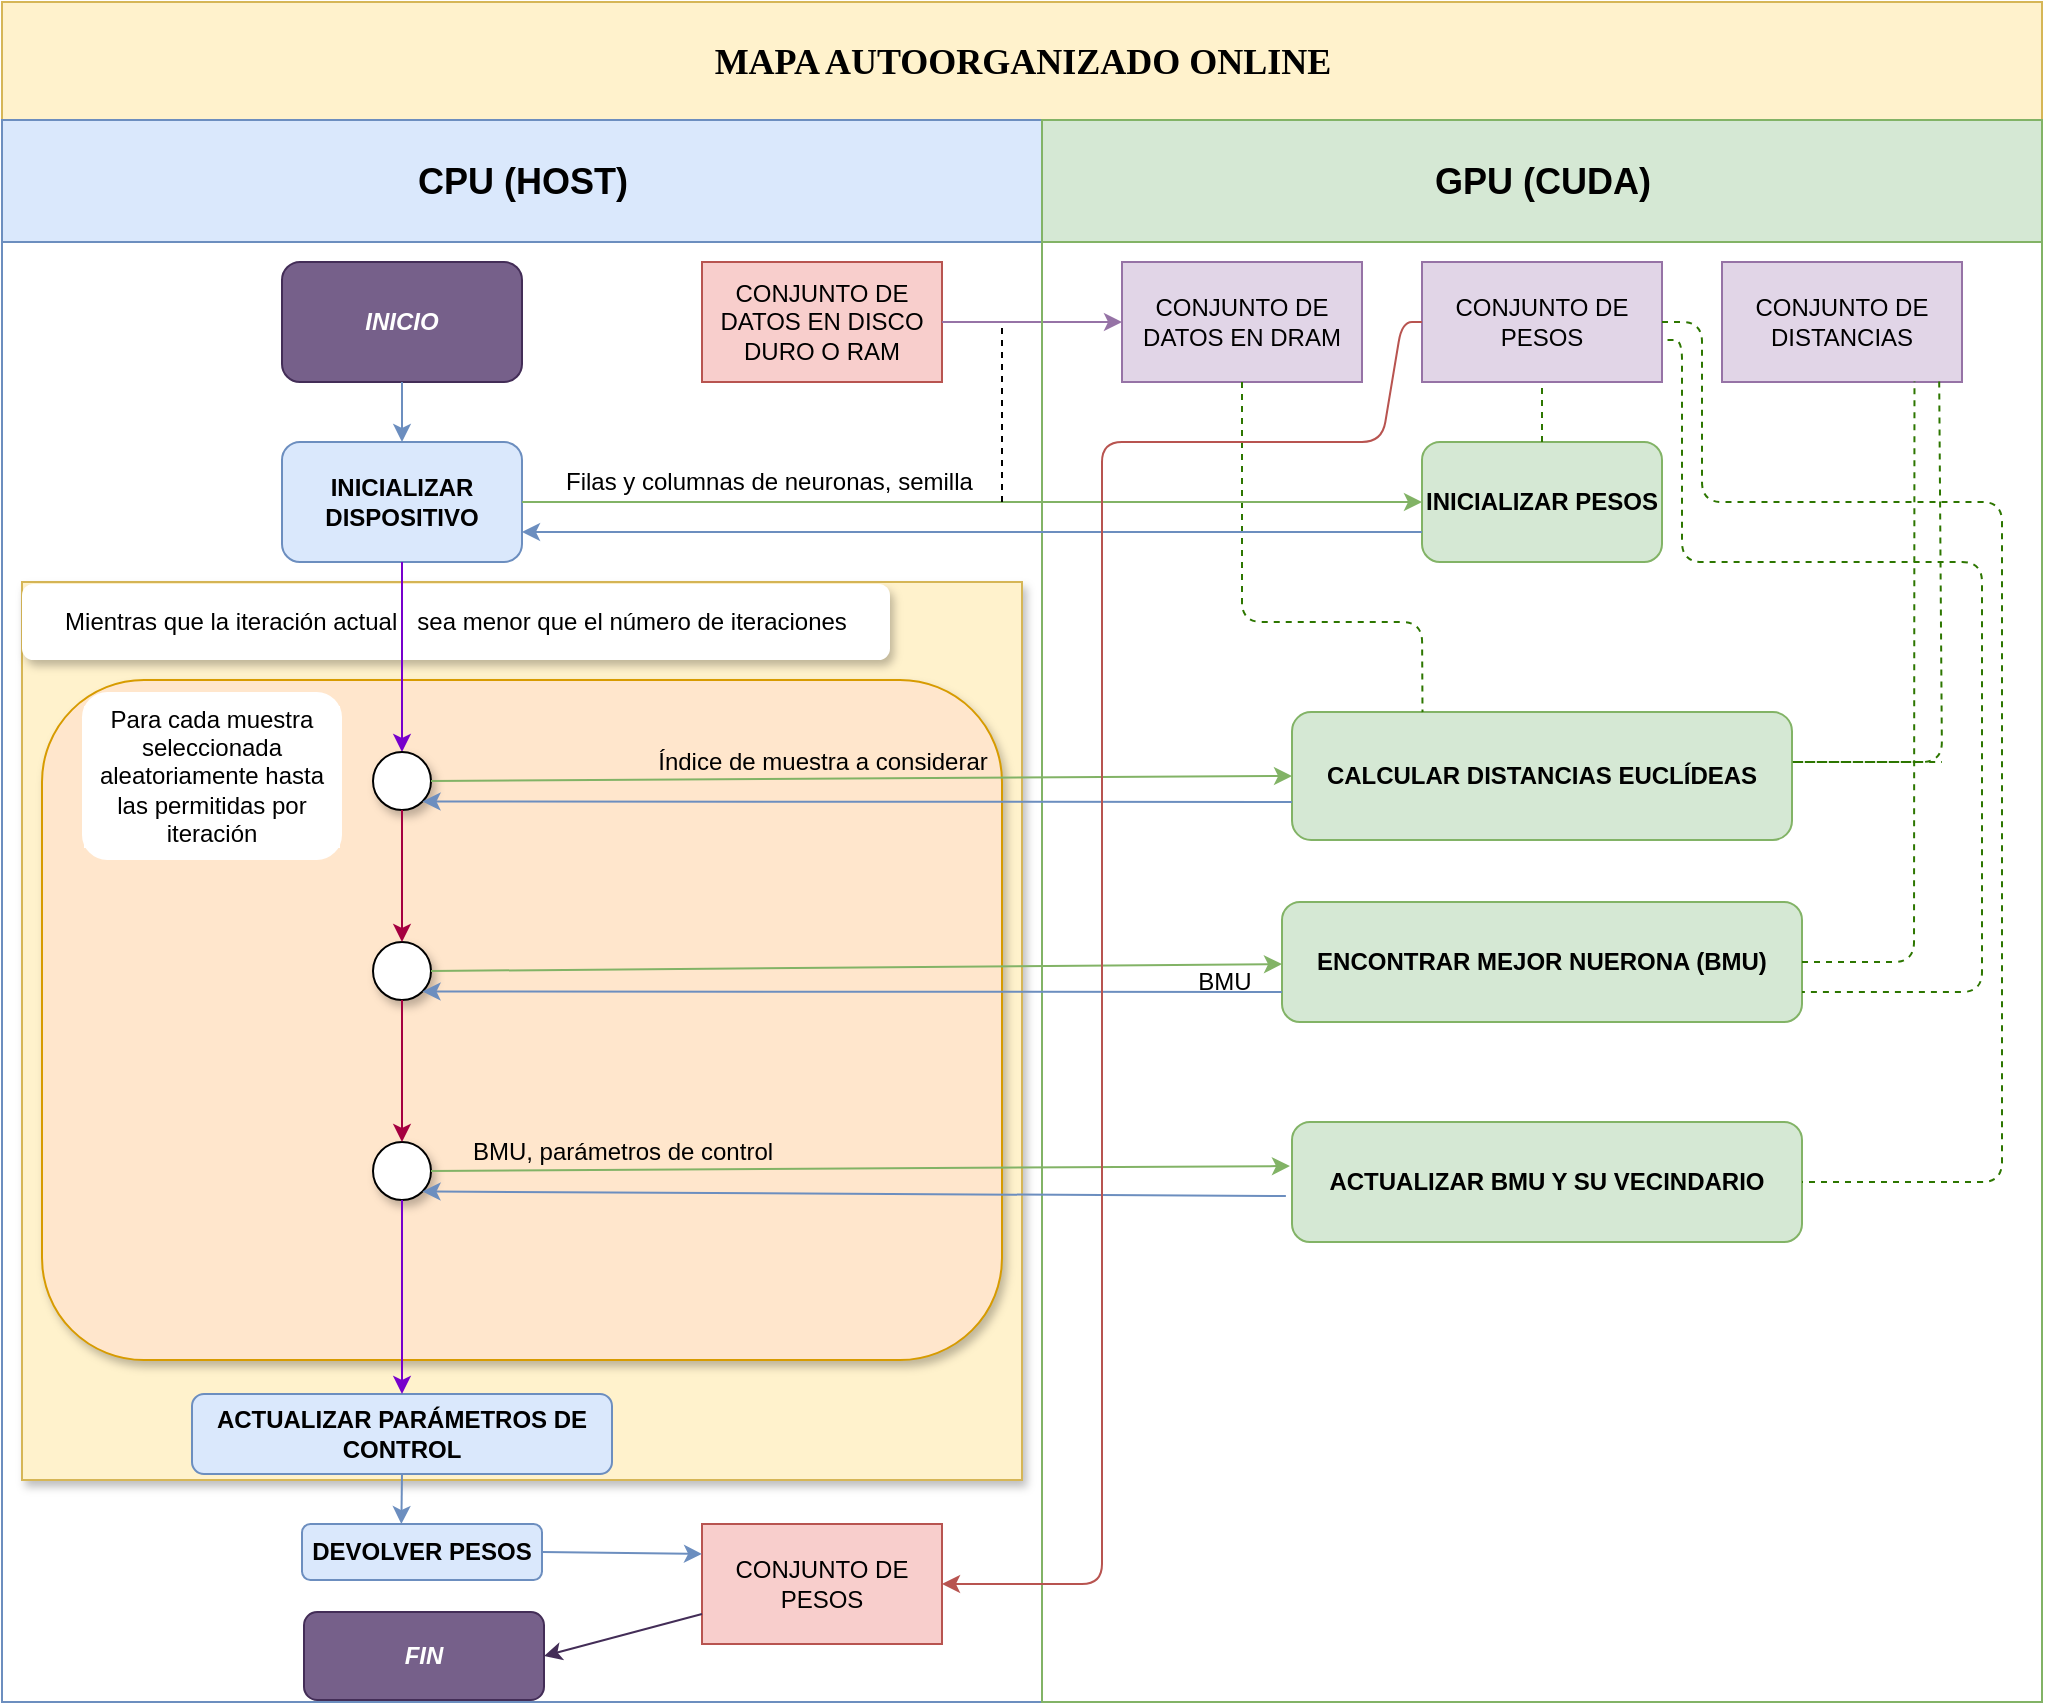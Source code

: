 <mxfile version="10.6.6" type="device"><diagram name="Page-1" id="74e2e168-ea6b-b213-b513-2b3c1d86103e"><mxGraphModel dx="2323" dy="1285" grid="1" gridSize="10" guides="1" tooltips="1" connect="1" arrows="1" fold="1" page="1" pageScale="1" pageWidth="1100" pageHeight="850" background="#ffffff" math="0" shadow="0"><root><mxCell id="0"/><mxCell id="1" parent="0"/><mxCell id="77e6c97f196da883-1" value="&lt;font style=&quot;font-size: 18px&quot;&gt;MAPA AUTOORGANIZADO ONLINE&lt;/font&gt;" style="swimlane;html=1;childLayout=stackLayout;startSize=59;rounded=0;shadow=0;labelBackgroundColor=none;strokeColor=#d6b656;strokeWidth=1;fillColor=#fff2cc;fontFamily=Verdana;fontSize=8;align=center;perimeterSpacing=0;" parent="1" vertex="1"><mxGeometry x="100" y="50" width="1020" height="850" as="geometry"/></mxCell><mxCell id="77e6c97f196da883-2" value="&lt;font style=&quot;font-size: 18px&quot;&gt;CPU (HOST)&lt;/font&gt; " style="swimlane;html=1;startSize=61;fillColor=#dae8fc;strokeColor=#6c8ebf;" parent="77e6c97f196da883-1" vertex="1"><mxGeometry y="59" width="520" height="791" as="geometry"/></mxCell><mxCell id="0OCqr0jmDiNSP5eo5NrA-1" value="CONJUNTO DE DATOS EN DISCO DURO O RAM" style="rounded=0;whiteSpace=wrap;html=1;fillColor=#f8cecc;strokeColor=#b85450;" vertex="1" parent="77e6c97f196da883-2"><mxGeometry x="350" y="71" width="120" height="60" as="geometry"/></mxCell><mxCell id="0OCqr0jmDiNSP5eo5NrA-5" value="INICIO" style="rounded=1;whiteSpace=wrap;html=1;fillColor=#76608a;strokeColor=#432D57;fontStyle=3;fontColor=#ffffff;" vertex="1" parent="77e6c97f196da883-2"><mxGeometry x="140" y="71" width="120" height="60" as="geometry"/></mxCell><mxCell id="0OCqr0jmDiNSP5eo5NrA-8" value="INICIALIZAR DISPOSITIVO" style="rounded=1;whiteSpace=wrap;html=1;fillColor=#dae8fc;strokeColor=#6c8ebf;fontStyle=1" vertex="1" parent="77e6c97f196da883-2"><mxGeometry x="140" y="161" width="120" height="60" as="geometry"/></mxCell><mxCell id="0OCqr0jmDiNSP5eo5NrA-13" value="" style="endArrow=classic;html=1;exitX=0.5;exitY=1;exitDx=0;exitDy=0;entryX=0.5;entryY=0;entryDx=0;entryDy=0;fillColor=#dae8fc;strokeColor=#6c8ebf;" edge="1" parent="77e6c97f196da883-2" source="0OCqr0jmDiNSP5eo5NrA-5" target="0OCqr0jmDiNSP5eo5NrA-8"><mxGeometry width="50" height="50" relative="1" as="geometry"><mxPoint y="761" as="sourcePoint"/><mxPoint x="50" y="711" as="targetPoint"/></mxGeometry></mxCell><mxCell id="0OCqr0jmDiNSP5eo5NrA-24" value="" style="rounded=0;whiteSpace=wrap;html=1;shadow=1;comic=0;fillColor=#fff2cc;strokeColor=#d6b656;glass=0;" vertex="1" parent="77e6c97f196da883-2"><mxGeometry x="10" y="231" width="500" height="449" as="geometry"/></mxCell><mxCell id="0OCqr0jmDiNSP5eo5NrA-25" value="Mientras que la iteración actual &amp;nbsp; sea menor que el número de iteraciones" style="text;html=1;strokeColor=none;fillColor=#ffffff;align=center;verticalAlign=middle;whiteSpace=wrap;rounded=1;shadow=1;comic=0;" vertex="1" parent="77e6c97f196da883-2"><mxGeometry x="10" y="232" width="434" height="38" as="geometry"/></mxCell><mxCell id="0OCqr0jmDiNSP5eo5NrA-26" value="" style="rounded=1;whiteSpace=wrap;html=1;shadow=1;comic=0;fillColor=#ffe6cc;strokeColor=#d79b00;" vertex="1" parent="77e6c97f196da883-2"><mxGeometry x="20" y="280" width="480" height="340" as="geometry"/></mxCell><mxCell id="0OCqr0jmDiNSP5eo5NrA-28" value="Para cada muestra seleccionada aleatoriamente hasta las permitidas por iteración" style="text;html=1;strokeColor=none;fillColor=#ffffff;align=center;verticalAlign=middle;whiteSpace=wrap;rounded=1;shadow=0;glass=0;comic=0;labelBorderColor=none;labelBackgroundColor=#ffffff;" vertex="1" parent="77e6c97f196da883-2"><mxGeometry x="40" y="286" width="130" height="84" as="geometry"/></mxCell><mxCell id="0OCqr0jmDiNSP5eo5NrA-30" value="" style="endArrow=classic;html=1;exitX=0.5;exitY=1;exitDx=0;exitDy=0;entryX=0.5;entryY=0;entryDx=0;entryDy=0;fillColor=#aa00ff;strokeColor=#7700CC;" edge="1" parent="77e6c97f196da883-2" source="0OCqr0jmDiNSP5eo5NrA-8" target="0OCqr0jmDiNSP5eo5NrA-31"><mxGeometry width="50" height="50" relative="1" as="geometry"><mxPoint y="861" as="sourcePoint"/><mxPoint x="50" y="811" as="targetPoint"/></mxGeometry></mxCell><mxCell id="0OCqr0jmDiNSP5eo5NrA-31" value="" style="ellipse;whiteSpace=wrap;html=1;aspect=fixed;rounded=1;shadow=1;glass=0;comic=0;labelBackgroundColor=#ffffff;fillColor=#ffffff;gradientColor=#ffffff;" vertex="1" parent="77e6c97f196da883-2"><mxGeometry x="185.5" y="316" width="29" height="29" as="geometry"/></mxCell><mxCell id="0OCqr0jmDiNSP5eo5NrA-35" value="ACTUALIZAR PARÁMETROS DE CONTROL" style="rounded=1;whiteSpace=wrap;html=1;shadow=0;glass=0;comic=0;labelBackgroundColor=none;fillColor=#dae8fc;strokeColor=#6c8ebf;fontStyle=1" vertex="1" parent="77e6c97f196da883-2"><mxGeometry x="95" y="637" width="210" height="40" as="geometry"/></mxCell><mxCell id="0OCqr0jmDiNSP5eo5NrA-36" value="&lt;div&gt;DEVOLVER PESOS&lt;/div&gt;" style="rounded=1;whiteSpace=wrap;html=1;shadow=0;glass=0;comic=0;labelBackgroundColor=none;fillColor=#dae8fc;strokeColor=#6c8ebf;fontStyle=1" vertex="1" parent="77e6c97f196da883-2"><mxGeometry x="150" y="702" width="120" height="28" as="geometry"/></mxCell><mxCell id="0OCqr0jmDiNSP5eo5NrA-37" value="" style="ellipse;whiteSpace=wrap;html=1;aspect=fixed;rounded=1;shadow=1;glass=0;comic=0;labelBackgroundColor=#ffffff;fillColor=#ffffff;gradientColor=#ffffff;" vertex="1" parent="77e6c97f196da883-2"><mxGeometry x="185.5" y="411" width="29" height="29" as="geometry"/></mxCell><mxCell id="0OCqr0jmDiNSP5eo5NrA-41" value="" style="endArrow=classic;html=1;exitX=0.5;exitY=1;exitDx=0;exitDy=0;entryX=0.5;entryY=0;entryDx=0;entryDy=0;fillColor=#d80073;strokeColor=#A50040;" edge="1" parent="77e6c97f196da883-2" source="0OCqr0jmDiNSP5eo5NrA-31" target="0OCqr0jmDiNSP5eo5NrA-37"><mxGeometry width="50" height="50" relative="1" as="geometry"><mxPoint y="861" as="sourcePoint"/><mxPoint x="50" y="811" as="targetPoint"/></mxGeometry></mxCell><mxCell id="0OCqr0jmDiNSP5eo5NrA-19" value="Filas y columnas de neuronas, semilla" style="text;html=1;resizable=0;points=[];autosize=1;align=left;verticalAlign=top;spacingTop=-4;" vertex="1" parent="77e6c97f196da883-2"><mxGeometry x="280" y="171" width="230" height="20" as="geometry"/></mxCell><mxCell id="0OCqr0jmDiNSP5eo5NrA-49" value="CONJUNTO DE PESOS" style="rounded=0;whiteSpace=wrap;html=1;shadow=0;glass=0;comic=0;labelBackgroundColor=none;fillColor=#f8cecc;strokeColor=#b85450;" vertex="1" parent="77e6c97f196da883-2"><mxGeometry x="350" y="702" width="120" height="60" as="geometry"/></mxCell><mxCell id="0OCqr0jmDiNSP5eo5NrA-51" value="" style="ellipse;whiteSpace=wrap;html=1;aspect=fixed;rounded=1;shadow=1;glass=0;comic=0;labelBackgroundColor=#ffffff;fillColor=#ffffff;gradientColor=#ffffff;" vertex="1" parent="77e6c97f196da883-2"><mxGeometry x="185.5" y="511" width="29" height="29" as="geometry"/></mxCell><mxCell id="0OCqr0jmDiNSP5eo5NrA-53" value="" style="endArrow=classic;html=1;exitX=0.5;exitY=1;exitDx=0;exitDy=0;entryX=0.5;entryY=0;entryDx=0;entryDy=0;fillColor=#d80073;strokeColor=#A50040;" edge="1" parent="77e6c97f196da883-2" source="0OCqr0jmDiNSP5eo5NrA-37" target="0OCqr0jmDiNSP5eo5NrA-51"><mxGeometry width="50" height="50" relative="1" as="geometry"><mxPoint y="861" as="sourcePoint"/><mxPoint x="50" y="811" as="targetPoint"/></mxGeometry></mxCell><mxCell id="0OCqr0jmDiNSP5eo5NrA-57" value="" style="endArrow=classic;html=1;strokeWidth=1;exitX=0.5;exitY=1;exitDx=0;exitDy=0;entryX=0.5;entryY=0;entryDx=0;entryDy=0;fillColor=#aa00ff;strokeColor=#7700CC;" edge="1" parent="77e6c97f196da883-2" source="0OCqr0jmDiNSP5eo5NrA-51" target="0OCqr0jmDiNSP5eo5NrA-35"><mxGeometry width="50" height="50" relative="1" as="geometry"><mxPoint y="861" as="sourcePoint"/><mxPoint x="50" y="811" as="targetPoint"/></mxGeometry></mxCell><mxCell id="0OCqr0jmDiNSP5eo5NrA-58" value="" style="endArrow=classic;html=1;strokeWidth=1;exitX=0.5;exitY=1;exitDx=0;exitDy=0;entryX=0.414;entryY=0;entryDx=0;entryDy=0;entryPerimeter=0;fillColor=#dae8fc;strokeColor=#6c8ebf;" edge="1" parent="77e6c97f196da883-2" source="0OCqr0jmDiNSP5eo5NrA-35" target="0OCqr0jmDiNSP5eo5NrA-36"><mxGeometry width="50" height="50" relative="1" as="geometry"><mxPoint y="861" as="sourcePoint"/><mxPoint x="50" y="811" as="targetPoint"/></mxGeometry></mxCell><mxCell id="0OCqr0jmDiNSP5eo5NrA-60" value="" style="endArrow=classic;html=1;strokeWidth=1;exitX=1;exitY=0.5;exitDx=0;exitDy=0;entryX=0;entryY=0.25;entryDx=0;entryDy=0;fillColor=#dae8fc;strokeColor=#6c8ebf;" edge="1" parent="77e6c97f196da883-2" source="0OCqr0jmDiNSP5eo5NrA-36" target="0OCqr0jmDiNSP5eo5NrA-49"><mxGeometry width="50" height="50" relative="1" as="geometry"><mxPoint x="270" y="729" as="sourcePoint"/><mxPoint x="350" y="728" as="targetPoint"/></mxGeometry></mxCell><mxCell id="0OCqr0jmDiNSP5eo5NrA-64" value="FIN" style="rounded=1;whiteSpace=wrap;html=1;shadow=0;glass=0;comic=0;labelBackgroundColor=none;fillColor=#76608a;strokeColor=#432D57;fontStyle=3;fontColor=#ffffff;" vertex="1" parent="77e6c97f196da883-2"><mxGeometry x="151" y="746" width="120" height="44" as="geometry"/></mxCell><mxCell id="0OCqr0jmDiNSP5eo5NrA-65" value="" style="endArrow=classic;html=1;strokeWidth=1;exitX=0;exitY=0.75;exitDx=0;exitDy=0;entryX=1;entryY=0.5;entryDx=0;entryDy=0;fillColor=#76608a;strokeColor=#432D57;" edge="1" parent="77e6c97f196da883-2" source="0OCqr0jmDiNSP5eo5NrA-49" target="0OCqr0jmDiNSP5eo5NrA-64"><mxGeometry width="50" height="50" relative="1" as="geometry"><mxPoint y="861" as="sourcePoint"/><mxPoint x="50" y="811" as="targetPoint"/></mxGeometry></mxCell><mxCell id="0OCqr0jmDiNSP5eo5NrA-15" value="" style="endArrow=classic;html=1;exitX=1;exitY=0.5;exitDx=0;exitDy=0;entryX=0;entryY=0.5;entryDx=0;entryDy=0;fillColor=#e1d5e7;strokeColor=#9673a6;" edge="1" parent="77e6c97f196da883-1" source="0OCqr0jmDiNSP5eo5NrA-1" target="0OCqr0jmDiNSP5eo5NrA-2"><mxGeometry width="50" height="50" relative="1" as="geometry"><mxPoint y="820" as="sourcePoint"/><mxPoint x="50" y="770" as="targetPoint"/></mxGeometry></mxCell><mxCell id="77e6c97f196da883-3" value="&lt;font style=&quot;font-size: 18px&quot;&gt;GPU (CUDA)&lt;/font&gt;" style="swimlane;html=1;startSize=61;fillColor=#d5e8d4;strokeColor=#82b366;shadow=0;swimlaneFillColor=none;" parent="77e6c97f196da883-1" vertex="1"><mxGeometry x="520" y="59" width="500" height="791" as="geometry"/></mxCell><mxCell id="0OCqr0jmDiNSP5eo5NrA-2" value="CONJUNTO DE DATOS EN DRAM" style="rounded=0;whiteSpace=wrap;html=1;fillColor=#e1d5e7;strokeColor=#9673a6;" vertex="1" parent="77e6c97f196da883-3"><mxGeometry x="40" y="71" width="120" height="60" as="geometry"/></mxCell><mxCell id="0OCqr0jmDiNSP5eo5NrA-3" value="&lt;div&gt;CONJUNTO DE PESOS&lt;/div&gt;" style="rounded=0;whiteSpace=wrap;html=1;fillColor=#e1d5e7;strokeColor=#9673a6;" vertex="1" parent="77e6c97f196da883-3"><mxGeometry x="190" y="71" width="120" height="60" as="geometry"/></mxCell><mxCell id="0OCqr0jmDiNSP5eo5NrA-4" value="&lt;div&gt;CONJUNTO DE DISTANCIAS&lt;/div&gt;" style="rounded=0;whiteSpace=wrap;html=1;fillColor=#e1d5e7;strokeColor=#9673a6;" vertex="1" parent="77e6c97f196da883-3"><mxGeometry x="340" y="71" width="120" height="60" as="geometry"/></mxCell><mxCell id="0OCqr0jmDiNSP5eo5NrA-6" value="INICIALIZAR PESOS" style="rounded=1;whiteSpace=wrap;html=1;fillColor=#d5e8d4;strokeColor=#82b366;fontStyle=1" vertex="1" parent="77e6c97f196da883-3"><mxGeometry x="190" y="161" width="120" height="60" as="geometry"/></mxCell><mxCell id="0OCqr0jmDiNSP5eo5NrA-17" value="" style="endArrow=none;dashed=1;html=1;exitX=0.5;exitY=0;exitDx=0;exitDy=0;entryX=0.5;entryY=1;entryDx=0;entryDy=0;fillColor=#60a917;strokeColor=#2D7600;" edge="1" parent="77e6c97f196da883-3" source="0OCqr0jmDiNSP5eo5NrA-6" target="0OCqr0jmDiNSP5eo5NrA-3"><mxGeometry width="50" height="50" relative="1" as="geometry"><mxPoint x="-490" y="761" as="sourcePoint"/><mxPoint x="-440" y="711" as="targetPoint"/></mxGeometry></mxCell><mxCell id="0OCqr0jmDiNSP5eo5NrA-34" value="CALCULAR DISTANCIAS EUCLÍDEAS" style="rounded=1;whiteSpace=wrap;html=1;shadow=0;glass=0;comic=0;labelBackgroundColor=none;fillColor=#d5e8d4;strokeColor=#82b366;fontStyle=1" vertex="1" parent="77e6c97f196da883-3"><mxGeometry x="125" y="296" width="250" height="64" as="geometry"/></mxCell><mxCell id="0OCqr0jmDiNSP5eo5NrA-43" value="ENCONTRAR MEJOR NUERONA (BMU)" style="rounded=1;whiteSpace=wrap;html=1;shadow=0;glass=0;comic=0;labelBackgroundColor=none;fillColor=#d5e8d4;strokeColor=#82b366;fontStyle=1" vertex="1" parent="77e6c97f196da883-3"><mxGeometry x="120" y="391" width="260" height="60" as="geometry"/></mxCell><mxCell id="0OCqr0jmDiNSP5eo5NrA-47" value="" style="endArrow=none;dashed=1;html=1;entryX=0.802;entryY=0.995;entryDx=0;entryDy=0;entryPerimeter=0;exitX=1;exitY=0.5;exitDx=0;exitDy=0;fillColor=#60a917;strokeColor=#2D7600;" edge="1" parent="77e6c97f196da883-3" source="0OCqr0jmDiNSP5eo5NrA-43" target="0OCqr0jmDiNSP5eo5NrA-4"><mxGeometry width="50" height="50" relative="1" as="geometry"><mxPoint x="436" y="411" as="sourcePoint"/><mxPoint x="410" y="226" as="targetPoint"/><Array as="points"><mxPoint x="436" y="421"/></Array></mxGeometry></mxCell><mxCell id="0OCqr0jmDiNSP5eo5NrA-52" value="ACTUALIZAR BMU Y SU VECINDARIO" style="rounded=1;whiteSpace=wrap;html=1;shadow=0;glass=0;comic=0;labelBackgroundColor=none;fillColor=#d5e8d4;strokeColor=#82b366;fontStyle=1" vertex="1" parent="77e6c97f196da883-3"><mxGeometry x="125" y="501" width="255" height="60" as="geometry"/></mxCell><mxCell id="0OCqr0jmDiNSP5eo5NrA-66" value="" style="endArrow=none;dashed=1;html=1;strokeWidth=1;exitX=0.5;exitY=1;exitDx=0;exitDy=0;entryX=0.261;entryY=0.001;entryDx=0;entryDy=0;entryPerimeter=0;fillColor=#60a917;strokeColor=#2D7600;" edge="1" parent="77e6c97f196da883-3" source="0OCqr0jmDiNSP5eo5NrA-2" target="0OCqr0jmDiNSP5eo5NrA-34"><mxGeometry width="50" height="50" relative="1" as="geometry"><mxPoint x="250" y="671" as="sourcePoint"/><mxPoint x="188" y="291" as="targetPoint"/><Array as="points"><mxPoint x="100" y="251"/><mxPoint x="190" y="251"/></Array></mxGeometry></mxCell><mxCell id="0OCqr0jmDiNSP5eo5NrA-67" value="" style="endArrow=none;dashed=1;html=1;strokeWidth=1;exitX=1;exitY=0.5;exitDx=0;exitDy=0;entryX=1;entryY=0.5;entryDx=0;entryDy=0;fillColor=#60a917;strokeColor=#2D7600;" edge="1" parent="77e6c97f196da883-3" source="0OCqr0jmDiNSP5eo5NrA-3" target="0OCqr0jmDiNSP5eo5NrA-52"><mxGeometry width="50" height="50" relative="1" as="geometry"><mxPoint x="-520" y="861" as="sourcePoint"/><mxPoint x="-470" y="811" as="targetPoint"/><Array as="points"><mxPoint x="330" y="101"/><mxPoint x="330" y="191"/><mxPoint x="480" y="191"/><mxPoint x="480" y="531"/></Array></mxGeometry></mxCell><mxCell id="0OCqr0jmDiNSP5eo5NrA-68" value="" style="endArrow=none;dashed=1;html=1;strokeWidth=1;exitX=1.023;exitY=0.651;exitDx=0;exitDy=0;exitPerimeter=0;entryX=1;entryY=0.75;entryDx=0;entryDy=0;fillColor=#60a917;strokeColor=#2D7600;" edge="1" parent="77e6c97f196da883-3" source="0OCqr0jmDiNSP5eo5NrA-3" target="0OCqr0jmDiNSP5eo5NrA-43"><mxGeometry width="50" height="50" relative="1" as="geometry"><mxPoint x="390" y="505.5" as="sourcePoint"/><mxPoint x="440" y="455.5" as="targetPoint"/><Array as="points"><mxPoint x="320" y="110"/><mxPoint x="320" y="221"/><mxPoint x="470" y="221"/><mxPoint x="470" y="436"/></Array></mxGeometry></mxCell><mxCell id="0OCqr0jmDiNSP5eo5NrA-32" value="" style="endArrow=classic;html=1;exitX=1;exitY=0.5;exitDx=0;exitDy=0;entryX=0;entryY=0.5;entryDx=0;entryDy=0;fillColor=#d5e8d4;strokeColor=#82b366;" edge="1" parent="77e6c97f196da883-1" source="0OCqr0jmDiNSP5eo5NrA-8" target="0OCqr0jmDiNSP5eo5NrA-6"><mxGeometry width="50" height="50" relative="1" as="geometry"><mxPoint y="920" as="sourcePoint"/><mxPoint x="50" y="870" as="targetPoint"/></mxGeometry></mxCell><mxCell id="0OCqr0jmDiNSP5eo5NrA-33" value="" style="endArrow=classic;html=1;exitX=0;exitY=0.75;exitDx=0;exitDy=0;entryX=1;entryY=0.75;entryDx=0;entryDy=0;fillColor=#dae8fc;strokeColor=#6c8ebf;" edge="1" parent="77e6c97f196da883-1" source="0OCqr0jmDiNSP5eo5NrA-6" target="0OCqr0jmDiNSP5eo5NrA-8"><mxGeometry width="50" height="50" relative="1" as="geometry"><mxPoint y="920" as="sourcePoint"/><mxPoint x="50" y="870" as="targetPoint"/></mxGeometry></mxCell><mxCell id="0OCqr0jmDiNSP5eo5NrA-38" value="" style="endArrow=classic;html=1;exitX=1;exitY=0.5;exitDx=0;exitDy=0;entryX=0;entryY=0.5;entryDx=0;entryDy=0;fillColor=#d5e8d4;strokeColor=#82b366;" edge="1" parent="77e6c97f196da883-1" source="0OCqr0jmDiNSP5eo5NrA-31" target="0OCqr0jmDiNSP5eo5NrA-34"><mxGeometry width="50" height="50" relative="1" as="geometry"><mxPoint y="920" as="sourcePoint"/><mxPoint x="50" y="870" as="targetPoint"/></mxGeometry></mxCell><mxCell id="0OCqr0jmDiNSP5eo5NrA-40" value="Índice de muestra a considerar" style="text;html=1;resizable=0;points=[];align=center;verticalAlign=middle;labelBackgroundColor=none;" vertex="1" connectable="0" parent="0OCqr0jmDiNSP5eo5NrA-38"><mxGeometry x="0.344" relative="1" as="geometry"><mxPoint x="-94" y="-8" as="offset"/></mxGeometry></mxCell><mxCell id="0OCqr0jmDiNSP5eo5NrA-39" value="" style="endArrow=classic;html=1;entryX=1;entryY=1;entryDx=0;entryDy=0;fillColor=#dae8fc;strokeColor=#6c8ebf;" edge="1" parent="77e6c97f196da883-1" target="0OCqr0jmDiNSP5eo5NrA-31"><mxGeometry width="50" height="50" relative="1" as="geometry"><mxPoint x="645" y="400" as="sourcePoint"/><mxPoint x="50" y="870" as="targetPoint"/></mxGeometry></mxCell><mxCell id="0OCqr0jmDiNSP5eo5NrA-42" value="" style="endArrow=classic;html=1;exitX=1;exitY=0.5;exitDx=0;exitDy=0;fillColor=#d5e8d4;strokeColor=#82b366;" edge="1" parent="77e6c97f196da883-1" source="0OCqr0jmDiNSP5eo5NrA-37" target="0OCqr0jmDiNSP5eo5NrA-43"><mxGeometry width="50" height="50" relative="1" as="geometry"><mxPoint y="920" as="sourcePoint"/><mxPoint x="610" y="485" as="targetPoint"/></mxGeometry></mxCell><mxCell id="0OCqr0jmDiNSP5eo5NrA-44" value="" style="endArrow=classic;html=1;exitX=0;exitY=0.75;exitDx=0;exitDy=0;entryX=1;entryY=1;entryDx=0;entryDy=0;fillColor=#dae8fc;strokeColor=#6c8ebf;" edge="1" parent="77e6c97f196da883-1" source="0OCqr0jmDiNSP5eo5NrA-43" target="0OCqr0jmDiNSP5eo5NrA-37"><mxGeometry width="50" height="50" relative="1" as="geometry"><mxPoint y="920" as="sourcePoint"/><mxPoint x="50" y="870" as="targetPoint"/></mxGeometry></mxCell><mxCell id="0OCqr0jmDiNSP5eo5NrA-48" value="BMU" style="text;html=1;resizable=0;points=[];align=center;verticalAlign=middle;labelBackgroundColor=none;" vertex="1" connectable="0" parent="0OCqr0jmDiNSP5eo5NrA-44"><mxGeometry x="0.175" y="1" relative="1" as="geometry"><mxPoint x="223.5" y="-6" as="offset"/></mxGeometry></mxCell><mxCell id="0OCqr0jmDiNSP5eo5NrA-54" value="" style="endArrow=classic;html=1;exitX=1;exitY=0.5;exitDx=0;exitDy=0;entryX=-0.004;entryY=0.367;entryDx=0;entryDy=0;entryPerimeter=0;fillColor=#d5e8d4;strokeColor=#82b366;" edge="1" parent="77e6c97f196da883-1" source="0OCqr0jmDiNSP5eo5NrA-51" target="0OCqr0jmDiNSP5eo5NrA-52"><mxGeometry width="50" height="50" relative="1" as="geometry"><mxPoint y="920" as="sourcePoint"/><mxPoint x="50" y="870" as="targetPoint"/></mxGeometry></mxCell><mxCell id="0OCqr0jmDiNSP5eo5NrA-55" value="BMU, parámetros de control" style="text;html=1;resizable=0;points=[];align=center;verticalAlign=middle;labelBackgroundColor=none;" vertex="1" connectable="0" parent="0OCqr0jmDiNSP5eo5NrA-54"><mxGeometry x="0.263" y="1" relative="1" as="geometry"><mxPoint x="-176" y="-7" as="offset"/></mxGeometry></mxCell><mxCell id="0OCqr0jmDiNSP5eo5NrA-59" value="" style="endArrow=classic;html=1;strokeWidth=1;exitX=-0.012;exitY=0.617;exitDx=0;exitDy=0;entryX=1;entryY=1;entryDx=0;entryDy=0;exitPerimeter=0;fillColor=#dae8fc;strokeColor=#6c8ebf;" edge="1" parent="77e6c97f196da883-1" source="0OCqr0jmDiNSP5eo5NrA-52" target="0OCqr0jmDiNSP5eo5NrA-51"><mxGeometry width="50" height="50" relative="1" as="geometry"><mxPoint y="920" as="sourcePoint"/><mxPoint x="50" y="870" as="targetPoint"/></mxGeometry></mxCell><mxCell id="0OCqr0jmDiNSP5eo5NrA-62" value="" style="endArrow=classic;html=1;strokeWidth=1;exitX=0;exitY=0.5;exitDx=0;exitDy=0;entryX=1;entryY=0.5;entryDx=0;entryDy=0;fillColor=#f8cecc;strokeColor=#b85450;" edge="1" parent="77e6c97f196da883-1" source="0OCqr0jmDiNSP5eo5NrA-3" target="0OCqr0jmDiNSP5eo5NrA-49"><mxGeometry width="50" height="50" relative="1" as="geometry"><mxPoint y="920" as="sourcePoint"/><mxPoint x="50" y="870" as="targetPoint"/><Array as="points"><mxPoint x="700" y="160"/><mxPoint x="690" y="220"/><mxPoint x="550" y="220"/><mxPoint x="550" y="791"/></Array></mxGeometry></mxCell><mxCell id="0OCqr0jmDiNSP5eo5NrA-16" value="" style="endArrow=none;dashed=1;html=1;" edge="1" parent="1"><mxGeometry width="50" height="50" relative="1" as="geometry"><mxPoint x="600" y="300" as="sourcePoint"/><mxPoint x="600" y="210" as="targetPoint"/></mxGeometry></mxCell><mxCell id="0OCqr0jmDiNSP5eo5NrA-45" value="" style="endArrow=none;dashed=1;html=1;exitX=0.905;exitY=0.995;exitDx=0;exitDy=0;exitPerimeter=0;fillColor=#60a917;strokeColor=#2D7600;" edge="1" parent="1" source="0OCqr0jmDiNSP5eo5NrA-4"><mxGeometry width="50" height="50" relative="1" as="geometry"><mxPoint x="100" y="970" as="sourcePoint"/><mxPoint x="1070" y="430" as="targetPoint"/><Array as="points"><mxPoint x="1070" y="430"/><mxPoint x="990" y="430"/></Array></mxGeometry></mxCell></root></mxGraphModel></diagram></mxfile>